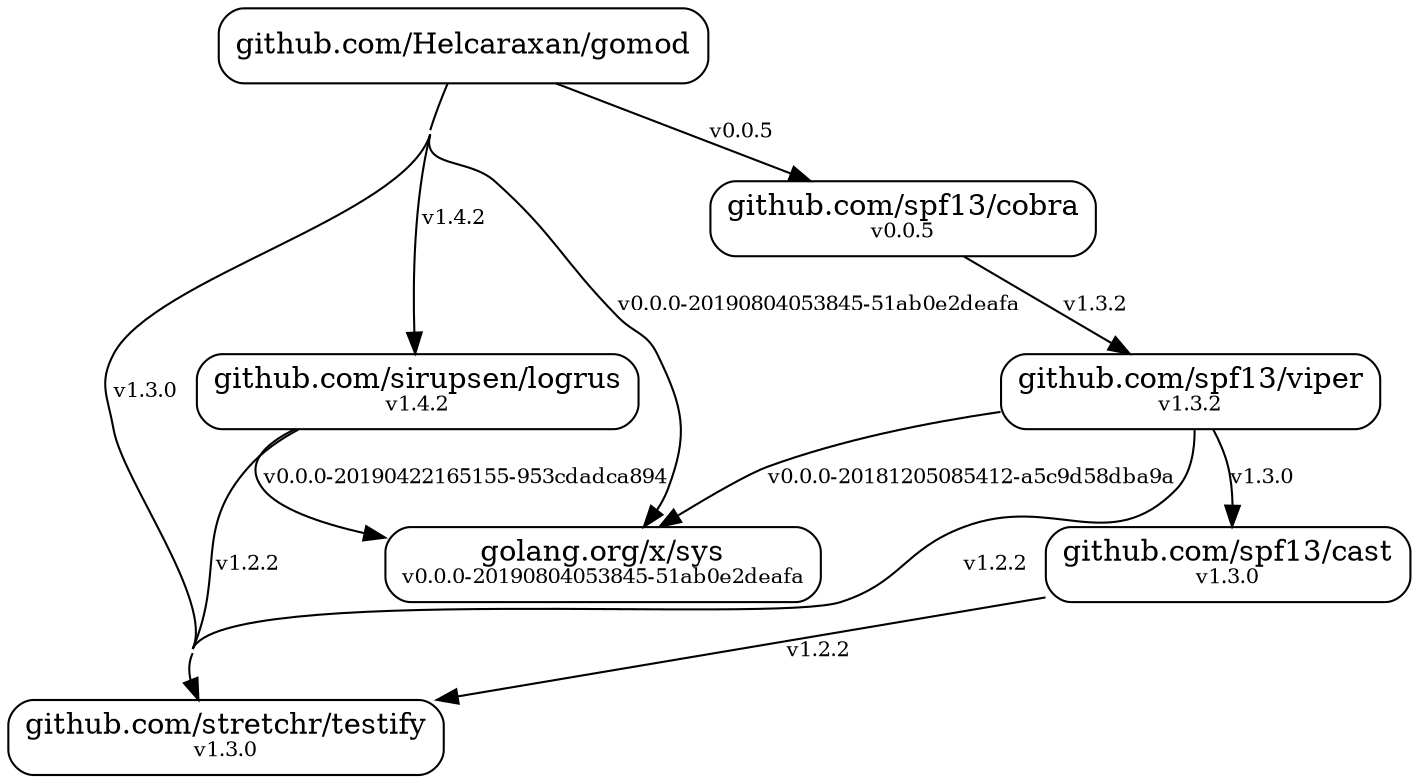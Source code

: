 strict digraph {
  node [shape=box,style=rounded]
  start=0
  concentrate=true
  "github.com/Helcaraxan/gomod"
  "github.com/stretchr/testify" [label=<github.com/stretchr/testify<br /><font point-size="10">v1.3.0</font>>]
  "golang.org/x/sys" [label=<golang.org/x/sys<br /><font point-size="10">v0.0.0-20190804053845-51ab0e2deafa</font>>]
  "github.com/sirupsen/logrus" [label=<github.com/sirupsen/logrus<br /><font point-size="10">v1.4.2</font>>]
  "github.com/spf13/cobra" [label=<github.com/spf13/cobra<br /><font point-size="10">v0.0.5</font>>]
  "github.com/spf13/viper" [label=<github.com/spf13/viper<br /><font point-size="10">v1.3.2</font>>]
  "github.com/spf13/cast" [label=<github.com/spf13/cast<br /><font point-size="10">v1.3.0</font>>]
  "github.com/Helcaraxan/gomod" -> "github.com/sirupsen/logrus" [label=<<font point-size="10">v1.4.2</font>>]
  "github.com/Helcaraxan/gomod" -> "github.com/spf13/cobra" [label=<<font point-size="10">v0.0.5</font>>]
  "github.com/Helcaraxan/gomod" -> "github.com/stretchr/testify" [minlen=3,label=<<font point-size="10">v1.3.0</font>>]
  "github.com/Helcaraxan/gomod" -> "golang.org/x/sys" [minlen=3,label=<<font point-size="10">v0.0.0-20190804053845-51ab0e2deafa</font>>]
  "github.com/sirupsen/logrus" -> "github.com/stretchr/testify" [label=<<font point-size="10">v1.2.2</font>>]
  "github.com/sirupsen/logrus" -> "golang.org/x/sys" [label=<<font point-size="10">v0.0.0-20190422165155-953cdadca894</font>>]
  "github.com/spf13/cast" -> "github.com/stretchr/testify" [label=<<font point-size="10">v1.2.2</font>>]
  "github.com/spf13/cobra" -> "github.com/spf13/viper" [label=<<font point-size="10">v1.3.2</font>>]
  "github.com/spf13/viper" -> "github.com/spf13/cast" [label=<<font point-size="10">v1.3.0</font>>]
  "github.com/spf13/viper" -> "github.com/stretchr/testify" [minlen=2,label=<<font point-size="10">v1.2.2</font>>]
  "github.com/spf13/viper" -> "golang.org/x/sys" [label=<<font point-size="10">v0.0.0-20181205085412-a5c9d58dba9a</font>>]
}
